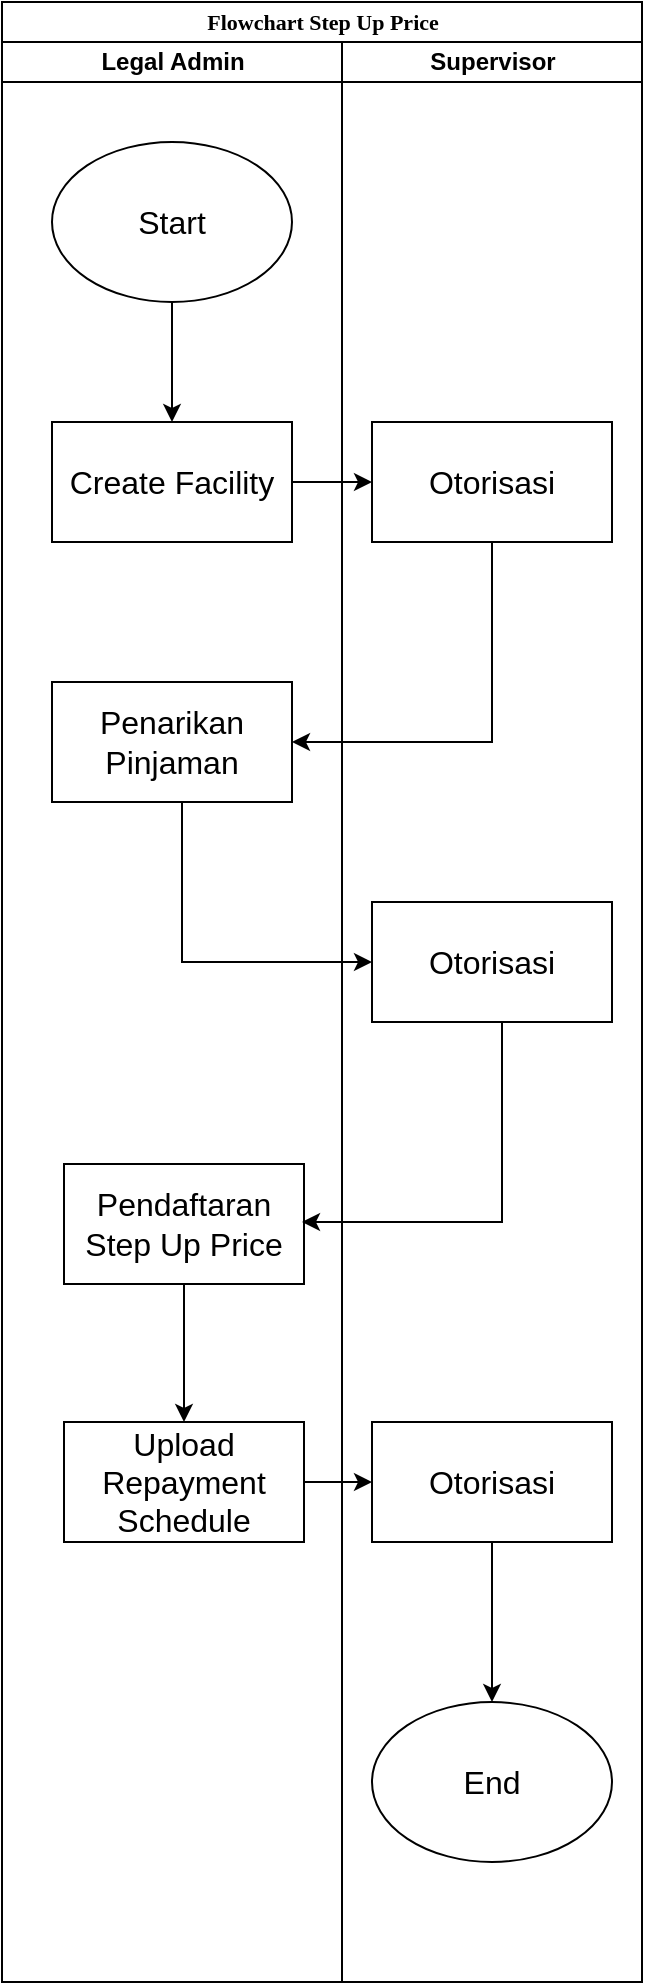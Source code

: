 <mxfile version="15.0.3" type="github" pages="2">
  <diagram name="Pendaftaran Step Up Price" id="74e2e168-ea6b-b213-b513-2b3c1d86103e">
    <mxGraphModel dx="1209" dy="1524" grid="1" gridSize="10" guides="1" tooltips="1" connect="1" arrows="1" fold="1" page="1" pageScale="1" pageWidth="1100" pageHeight="850" background="#ffffff" math="0" shadow="0">
      <root>
        <mxCell id="0" />
        <mxCell id="1" parent="0" />
        <mxCell id="77e6c97f196da883-1" value="&lt;font style=&quot;font-size: 11px&quot;&gt;Flowchart Step Up Price&lt;/font&gt;" style="swimlane;html=1;childLayout=stackLayout;startSize=20;rounded=0;shadow=0;labelBackgroundColor=none;strokeWidth=1;fontFamily=Verdana;fontSize=8;align=center;" parent="1" vertex="1">
          <mxGeometry x="50" y="-540" width="320" height="990" as="geometry" />
        </mxCell>
        <mxCell id="77e6c97f196da883-2" value="Legal Admin" style="swimlane;html=1;startSize=20;" parent="77e6c97f196da883-1" vertex="1">
          <mxGeometry y="20" width="170" height="970" as="geometry" />
        </mxCell>
        <mxCell id="_4aI9F3NefhaHQNrKjVF-4" style="edgeStyle=orthogonalEdgeStyle;rounded=0;orthogonalLoop=1;jettySize=auto;html=1;entryX=0.5;entryY=0;entryDx=0;entryDy=0;" parent="77e6c97f196da883-2" source="_4aI9F3NefhaHQNrKjVF-2" edge="1">
          <mxGeometry relative="1" as="geometry">
            <mxPoint x="85" y="190" as="targetPoint" />
          </mxGeometry>
        </mxCell>
        <mxCell id="_4aI9F3NefhaHQNrKjVF-2" value="&lt;font style=&quot;font-size: 16px&quot;&gt;Start&lt;/font&gt;" style="ellipse;whiteSpace=wrap;html=1;" parent="77e6c97f196da883-2" vertex="1">
          <mxGeometry x="25" y="50" width="120" height="80" as="geometry" />
        </mxCell>
        <mxCell id="_4aI9F3NefhaHQNrKjVF-6" value="&lt;font style=&quot;font-size: 16px&quot;&gt;Create Facility&lt;/font&gt;" style="rounded=0;whiteSpace=wrap;html=1;" parent="77e6c97f196da883-2" vertex="1">
          <mxGeometry x="25" y="190" width="120" height="60" as="geometry" />
        </mxCell>
        <mxCell id="_4aI9F3NefhaHQNrKjVF-9" value="&lt;font style=&quot;font-size: 16px&quot;&gt;Penarikan Pinjaman&lt;/font&gt;" style="rounded=0;whiteSpace=wrap;html=1;" parent="77e6c97f196da883-2" vertex="1">
          <mxGeometry x="25" y="320" width="120" height="60" as="geometry" />
        </mxCell>
        <mxCell id="_4aI9F3NefhaHQNrKjVF-14" style="edgeStyle=orthogonalEdgeStyle;rounded=0;orthogonalLoop=1;jettySize=auto;html=1;exitX=0.5;exitY=1;exitDx=0;exitDy=0;" parent="77e6c97f196da883-2" target="_4aI9F3NefhaHQNrKjVF-13" edge="1">
          <mxGeometry relative="1" as="geometry">
            <mxPoint x="220" y="480" as="targetPoint" />
            <mxPoint x="90" y="380" as="sourcePoint" />
            <Array as="points">
              <mxPoint x="90" y="460" />
            </Array>
          </mxGeometry>
        </mxCell>
        <mxCell id="_4aI9F3NefhaHQNrKjVF-29" style="edgeStyle=orthogonalEdgeStyle;rounded=0;orthogonalLoop=1;jettySize=auto;html=1;" parent="77e6c97f196da883-2" source="_4aI9F3NefhaHQNrKjVF-15" target="_4aI9F3NefhaHQNrKjVF-20" edge="1">
          <mxGeometry relative="1" as="geometry" />
        </mxCell>
        <mxCell id="_4aI9F3NefhaHQNrKjVF-15" value="&lt;font style=&quot;font-size: 16px&quot;&gt;Pendaftaran Step Up Price&lt;/font&gt;" style="rounded=0;whiteSpace=wrap;html=1;" parent="77e6c97f196da883-2" vertex="1">
          <mxGeometry x="31" y="561" width="120" height="60" as="geometry" />
        </mxCell>
        <mxCell id="_4aI9F3NefhaHQNrKjVF-20" value="&lt;font style=&quot;font-size: 16px&quot;&gt;Upload Repayment Schedule&lt;/font&gt;" style="rounded=0;whiteSpace=wrap;html=1;" parent="77e6c97f196da883-2" vertex="1">
          <mxGeometry x="31" y="690" width="120" height="60" as="geometry" />
        </mxCell>
        <mxCell id="77e6c97f196da883-3" value="Supervisor" style="swimlane;html=1;startSize=20;" parent="77e6c97f196da883-1" vertex="1">
          <mxGeometry x="170" y="20" width="150" height="970" as="geometry" />
        </mxCell>
        <mxCell id="_4aI9F3NefhaHQNrKjVF-7" value="&lt;font style=&quot;font-size: 16px&quot;&gt;Otorisasi&lt;/font&gt;" style="rounded=0;whiteSpace=wrap;html=1;" parent="77e6c97f196da883-3" vertex="1">
          <mxGeometry x="15" y="190" width="120" height="60" as="geometry" />
        </mxCell>
        <mxCell id="_4aI9F3NefhaHQNrKjVF-11" style="edgeStyle=orthogonalEdgeStyle;rounded=0;orthogonalLoop=1;jettySize=auto;html=1;exitX=0.5;exitY=1;exitDx=0;exitDy=0;" parent="77e6c97f196da883-3" source="_4aI9F3NefhaHQNrKjVF-7" edge="1">
          <mxGeometry relative="1" as="geometry">
            <mxPoint x="-25" y="350" as="targetPoint" />
            <mxPoint x="70" y="270" as="sourcePoint" />
            <Array as="points">
              <mxPoint x="75" y="350" />
            </Array>
          </mxGeometry>
        </mxCell>
        <mxCell id="_4aI9F3NefhaHQNrKjVF-13" value="&lt;font style=&quot;font-size: 16px&quot;&gt;Otorisasi&lt;/font&gt;" style="rounded=0;whiteSpace=wrap;html=1;" parent="77e6c97f196da883-3" vertex="1">
          <mxGeometry x="15" y="430" width="120" height="60" as="geometry" />
        </mxCell>
        <mxCell id="_4aI9F3NefhaHQNrKjVF-16" style="edgeStyle=orthogonalEdgeStyle;rounded=0;orthogonalLoop=1;jettySize=auto;html=1;exitX=0.5;exitY=1;exitDx=0;exitDy=0;" parent="77e6c97f196da883-3" edge="1">
          <mxGeometry relative="1" as="geometry">
            <mxPoint x="-20" y="590" as="targetPoint" />
            <mxPoint x="80" y="490" as="sourcePoint" />
            <Array as="points">
              <mxPoint x="80" y="590" />
            </Array>
          </mxGeometry>
        </mxCell>
        <mxCell id="_4aI9F3NefhaHQNrKjVF-21" value="&lt;font style=&quot;font-size: 16px&quot;&gt;Otorisasi&lt;/font&gt;" style="rounded=0;whiteSpace=wrap;html=1;" parent="77e6c97f196da883-3" vertex="1">
          <mxGeometry x="15" y="690" width="120" height="60" as="geometry" />
        </mxCell>
        <mxCell id="_4aI9F3NefhaHQNrKjVF-32" value="&lt;font style=&quot;font-size: 16px&quot;&gt;End&lt;/font&gt;" style="ellipse;whiteSpace=wrap;html=1;" parent="77e6c97f196da883-3" vertex="1">
          <mxGeometry x="15" y="830" width="120" height="80" as="geometry" />
        </mxCell>
        <mxCell id="_4aI9F3NefhaHQNrKjVF-8" style="edgeStyle=orthogonalEdgeStyle;rounded=0;orthogonalLoop=1;jettySize=auto;html=1;" parent="77e6c97f196da883-1" source="_4aI9F3NefhaHQNrKjVF-6" target="_4aI9F3NefhaHQNrKjVF-7" edge="1">
          <mxGeometry relative="1" as="geometry" />
        </mxCell>
        <mxCell id="_4aI9F3NefhaHQNrKjVF-22" style="edgeStyle=orthogonalEdgeStyle;rounded=0;orthogonalLoop=1;jettySize=auto;html=1;entryX=0;entryY=0.5;entryDx=0;entryDy=0;" parent="77e6c97f196da883-1" source="_4aI9F3NefhaHQNrKjVF-20" target="_4aI9F3NefhaHQNrKjVF-21" edge="1">
          <mxGeometry relative="1" as="geometry" />
        </mxCell>
        <mxCell id="_4aI9F3NefhaHQNrKjVF-31" style="edgeStyle=orthogonalEdgeStyle;rounded=0;orthogonalLoop=1;jettySize=auto;html=1;" parent="1" source="_4aI9F3NefhaHQNrKjVF-21" edge="1">
          <mxGeometry relative="1" as="geometry">
            <mxPoint x="295" y="310" as="targetPoint" />
          </mxGeometry>
        </mxCell>
      </root>
    </mxGraphModel>
  </diagram>
  <diagram id="LkvvN98_ndaesVva5MEs" name="lapan">
    <mxGraphModel dx="1209" dy="674" grid="1" gridSize="10" guides="1" tooltips="1" connect="1" arrows="1" fold="1" page="1" pageScale="1" pageWidth="827" pageHeight="1169" math="0" shadow="0">
      <root>
        <mxCell id="K1TUfsr6Coz57PkjPDxv-0" />
        <mxCell id="K1TUfsr6Coz57PkjPDxv-1" parent="K1TUfsr6Coz57PkjPDxv-0" />
        <mxCell id="K1TUfsr6Coz57PkjPDxv-7" style="edgeStyle=orthogonalEdgeStyle;rounded=0;orthogonalLoop=1;jettySize=auto;html=1;" parent="K1TUfsr6Coz57PkjPDxv-1" source="K1TUfsr6Coz57PkjPDxv-4" edge="1">
          <mxGeometry relative="1" as="geometry">
            <mxPoint x="190" y="290" as="targetPoint" />
          </mxGeometry>
        </mxCell>
        <mxCell id="K1TUfsr6Coz57PkjPDxv-4" value="Perhitungan TEC" style="rounded=0;whiteSpace=wrap;html=1;fillColor=#dae8fc;strokeColor=#6c8ebf;" parent="K1TUfsr6Coz57PkjPDxv-1" vertex="1">
          <mxGeometry x="120" y="150" width="140" height="70" as="geometry" />
        </mxCell>
        <mxCell id="K1TUfsr6Coz57PkjPDxv-9" style="edgeStyle=orthogonalEdgeStyle;rounded=0;orthogonalLoop=1;jettySize=auto;html=1;" parent="K1TUfsr6Coz57PkjPDxv-1" source="K1TUfsr6Coz57PkjPDxv-8" edge="1">
          <mxGeometry relative="1" as="geometry">
            <mxPoint x="190" y="440" as="targetPoint" />
          </mxGeometry>
        </mxCell>
        <mxCell id="K1TUfsr6Coz57PkjPDxv-8" value="Perhitungan IPP" style="rounded=0;whiteSpace=wrap;html=1;fillColor=#dae8fc;strokeColor=#6c8ebf;" parent="K1TUfsr6Coz57PkjPDxv-1" vertex="1">
          <mxGeometry x="120" y="290" width="140" height="70" as="geometry" />
        </mxCell>
        <mxCell id="K1TUfsr6Coz57PkjPDxv-11" style="edgeStyle=orthogonalEdgeStyle;rounded=0;orthogonalLoop=1;jettySize=auto;html=1;" parent="K1TUfsr6Coz57PkjPDxv-1" source="K1TUfsr6Coz57PkjPDxv-10" edge="1">
          <mxGeometry relative="1" as="geometry">
            <mxPoint x="190" y="590" as="targetPoint" />
          </mxGeometry>
        </mxCell>
        <mxCell id="K1TUfsr6Coz57PkjPDxv-10" value="Analisis Spektrum setiap TEC" style="rounded=0;whiteSpace=wrap;html=1;fillColor=#dae8fc;strokeColor=#6c8ebf;" parent="K1TUfsr6Coz57PkjPDxv-1" vertex="1">
          <mxGeometry x="120" y="440" width="140" height="70" as="geometry" />
        </mxCell>
        <mxCell id="K1TUfsr6Coz57PkjPDxv-12" value="Perhitungan rata-rata power spektrum" style="rounded=0;whiteSpace=wrap;html=1;fillColor=#dae8fc;strokeColor=#6c8ebf;" parent="K1TUfsr6Coz57PkjPDxv-1" vertex="1">
          <mxGeometry x="120" y="590" width="140" height="70" as="geometry" />
        </mxCell>
        <mxCell id="K1TUfsr6Coz57PkjPDxv-16" value="" style="endArrow=none;html=1;" parent="K1TUfsr6Coz57PkjPDxv-1" edge="1">
          <mxGeometry width="50" height="50" relative="1" as="geometry">
            <mxPoint x="320" y="470" as="sourcePoint" />
            <mxPoint x="320" y="630" as="targetPoint" />
            <Array as="points">
              <mxPoint x="320" y="520" />
            </Array>
          </mxGeometry>
        </mxCell>
        <mxCell id="K1TUfsr6Coz57PkjPDxv-17" value="" style="endArrow=none;html=1;entryX=0.993;entryY=0.41;entryDx=0;entryDy=0;entryPerimeter=0;" parent="K1TUfsr6Coz57PkjPDxv-1" target="K1TUfsr6Coz57PkjPDxv-10" edge="1">
          <mxGeometry width="50" height="50" relative="1" as="geometry">
            <mxPoint x="320" y="470" as="sourcePoint" />
            <mxPoint x="260" y="469" as="targetPoint" />
          </mxGeometry>
        </mxCell>
        <mxCell id="K1TUfsr6Coz57PkjPDxv-18" value="" style="endArrow=none;html=1;" parent="K1TUfsr6Coz57PkjPDxv-1" edge="1">
          <mxGeometry width="50" height="50" relative="1" as="geometry">
            <mxPoint x="320" y="630" as="sourcePoint" />
            <mxPoint x="260" y="630" as="targetPoint" />
          </mxGeometry>
        </mxCell>
        <mxCell id="K1TUfsr6Coz57PkjPDxv-19" value="" style="endArrow=classic;html=1;" parent="K1TUfsr6Coz57PkjPDxv-1" edge="1">
          <mxGeometry width="50" height="50" relative="1" as="geometry">
            <mxPoint x="320" y="550" as="sourcePoint" />
            <mxPoint x="410" y="550" as="targetPoint" />
          </mxGeometry>
        </mxCell>
        <mxCell id="K1TUfsr6Coz57PkjPDxv-22" style="edgeStyle=orthogonalEdgeStyle;rounded=0;orthogonalLoop=1;jettySize=auto;html=1;" parent="K1TUfsr6Coz57PkjPDxv-1" source="K1TUfsr6Coz57PkjPDxv-20" edge="1">
          <mxGeometry relative="1" as="geometry">
            <mxPoint x="480" y="680" as="targetPoint" />
          </mxGeometry>
        </mxCell>
        <mxCell id="K1TUfsr6Coz57PkjPDxv-20" value="Pembagian Power Spektrum dengan rata-rata" style="rounded=0;whiteSpace=wrap;html=1;fillColor=#dae8fc;strokeColor=#6c8ebf;" parent="K1TUfsr6Coz57PkjPDxv-1" vertex="1">
          <mxGeometry x="410" y="515" width="140" height="70" as="geometry" />
        </mxCell>
        <mxCell id="K1TUfsr6Coz57PkjPDxv-23" value="Perhitungan ITPI" style="rounded=0;whiteSpace=wrap;html=1;fillColor=#dae8fc;strokeColor=#6c8ebf;" parent="K1TUfsr6Coz57PkjPDxv-1" vertex="1">
          <mxGeometry x="410" y="680" width="140" height="70" as="geometry" />
        </mxCell>
        <mxCell id="K1TUfsr6Coz57PkjPDxv-30" style="edgeStyle=orthogonalEdgeStyle;rounded=0;orthogonalLoop=1;jettySize=auto;html=1;exitX=0.5;exitY=1;exitDx=0;exitDy=0;entryX=0.5;entryY=0;entryDx=0;entryDy=0;" parent="K1TUfsr6Coz57PkjPDxv-1" source="K1TUfsr6Coz57PkjPDxv-24" target="K1TUfsr6Coz57PkjPDxv-28" edge="1">
          <mxGeometry relative="1" as="geometry" />
        </mxCell>
        <mxCell id="K1TUfsr6Coz57PkjPDxv-24" value="Korelasi ITPI dengan besar Gempa" style="rounded=0;whiteSpace=wrap;html=1;fillColor=#dae8fc;strokeColor=#6c8ebf;" parent="K1TUfsr6Coz57PkjPDxv-1" vertex="1">
          <mxGeometry x="300" y="822.09" width="140" height="70" as="geometry" />
        </mxCell>
        <mxCell id="K1TUfsr6Coz57PkjPDxv-32" style="edgeStyle=orthogonalEdgeStyle;rounded=0;orthogonalLoop=1;jettySize=auto;html=1;entryX=0.5;entryY=0;entryDx=0;entryDy=0;" parent="K1TUfsr6Coz57PkjPDxv-1" target="K1TUfsr6Coz57PkjPDxv-31" edge="1">
          <mxGeometry relative="1" as="geometry">
            <mxPoint x="580" y="892.09" as="sourcePoint" />
          </mxGeometry>
        </mxCell>
        <mxCell id="K1TUfsr6Coz57PkjPDxv-26" value="" style="endArrow=classic;html=1;entryX=0.455;entryY=0.027;entryDx=0;entryDy=0;entryPerimeter=0;" parent="K1TUfsr6Coz57PkjPDxv-1" target="K1TUfsr6Coz57PkjPDxv-24" edge="1">
          <mxGeometry width="50" height="50" relative="1" as="geometry">
            <mxPoint x="474" y="750" as="sourcePoint" />
            <mxPoint x="440" y="690" as="targetPoint" />
          </mxGeometry>
        </mxCell>
        <mxCell id="K1TUfsr6Coz57PkjPDxv-27" value="" style="endArrow=classic;html=1;entryX=0.56;entryY=0.008;entryDx=0;entryDy=0;entryPerimeter=0;" parent="K1TUfsr6Coz57PkjPDxv-1" edge="1">
          <mxGeometry width="50" height="50" relative="1" as="geometry">
            <mxPoint x="470" y="750" as="sourcePoint" />
            <mxPoint x="588.4" y="822.65" as="targetPoint" />
          </mxGeometry>
        </mxCell>
        <mxCell id="K1TUfsr6Coz57PkjPDxv-28" value="Model hubungan ITPI dengan Gempa" style="rounded=0;whiteSpace=wrap;html=1;fillColor=#dae8fc;strokeColor=#6c8ebf;" parent="K1TUfsr6Coz57PkjPDxv-1" vertex="1">
          <mxGeometry x="300" y="960" width="140" height="70" as="geometry" />
        </mxCell>
        <mxCell id="K1TUfsr6Coz57PkjPDxv-31" value="Model hubungan ITPI dengan Tsunami" style="rounded=0;whiteSpace=wrap;html=1;fillColor=#dae8fc;strokeColor=#6c8ebf;" parent="K1TUfsr6Coz57PkjPDxv-1" vertex="1">
          <mxGeometry x="510" y="960" width="140" height="70" as="geometry" />
        </mxCell>
        <mxCell id="GWsUtTiySp-4yqg7NtXg-0" value="Korelasi ITPI dengan tinggi Tsunami" style="rounded=0;whiteSpace=wrap;html=1;fillColor=#dae8fc;strokeColor=#6c8ebf;" vertex="1" parent="K1TUfsr6Coz57PkjPDxv-1">
          <mxGeometry x="510" y="822.09" width="140" height="70" as="geometry" />
        </mxCell>
      </root>
    </mxGraphModel>
  </diagram>
</mxfile>
